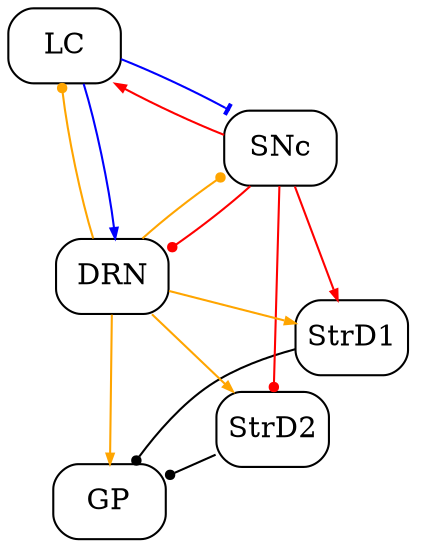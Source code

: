 digraph G {
    #compound=true;
    overlap=false;
    splines=true;
    layout=neato;
    #layout=fdp;
    #K=2;
    #layout=patchwork;

  {
    node [shape=box, style=rounded ];
    GP [fixedsize=true];
    StrD1 [fixedsize=shape];
    StrD2 [fixedsize=shape];
    SNc [fixedsize=shape];
    DRN [fixedsize=shape];
    LC [fixedsize=shape];
  }
#  {
#      node [shape=circle,fixedsize=true,width=0.5];
#      NE [color=blue];
#      DA [color=red];
#      SHT [label="5-HT", color=orange];
#  }




  {
  edge [arrowsize=0.5];


  LC -> SNc [arrowhead=tee, color=blue];
  LC -> DRN [color=blue];


  StrD1 -> GP [arrowhead=dot, color=black];
  StrD2 -> GP [arrowhead=dot,  color=black];

  SNc -> StrD2 [arrowhead=dot,  color=red];
  SNc -> StrD1 [arrowhead=normal, color=red];
  SNc -> DRN [arrowhead=dot,  color=red];
  SNc -> LC [arrowhead=normal,  color=red];

  
  DRN -> SNc [arrowhead=dot,  color=orange];
  DRN -> LC [arrowhead=dot,  color=orange];
  DRN -> StrD1 [arrowhead=normal, color=orange];
  DRN -> StrD2 [arrowhead=normal, color=orange];
  DRN -> GP [arrowhead=normal,  color=orange];


 }

}